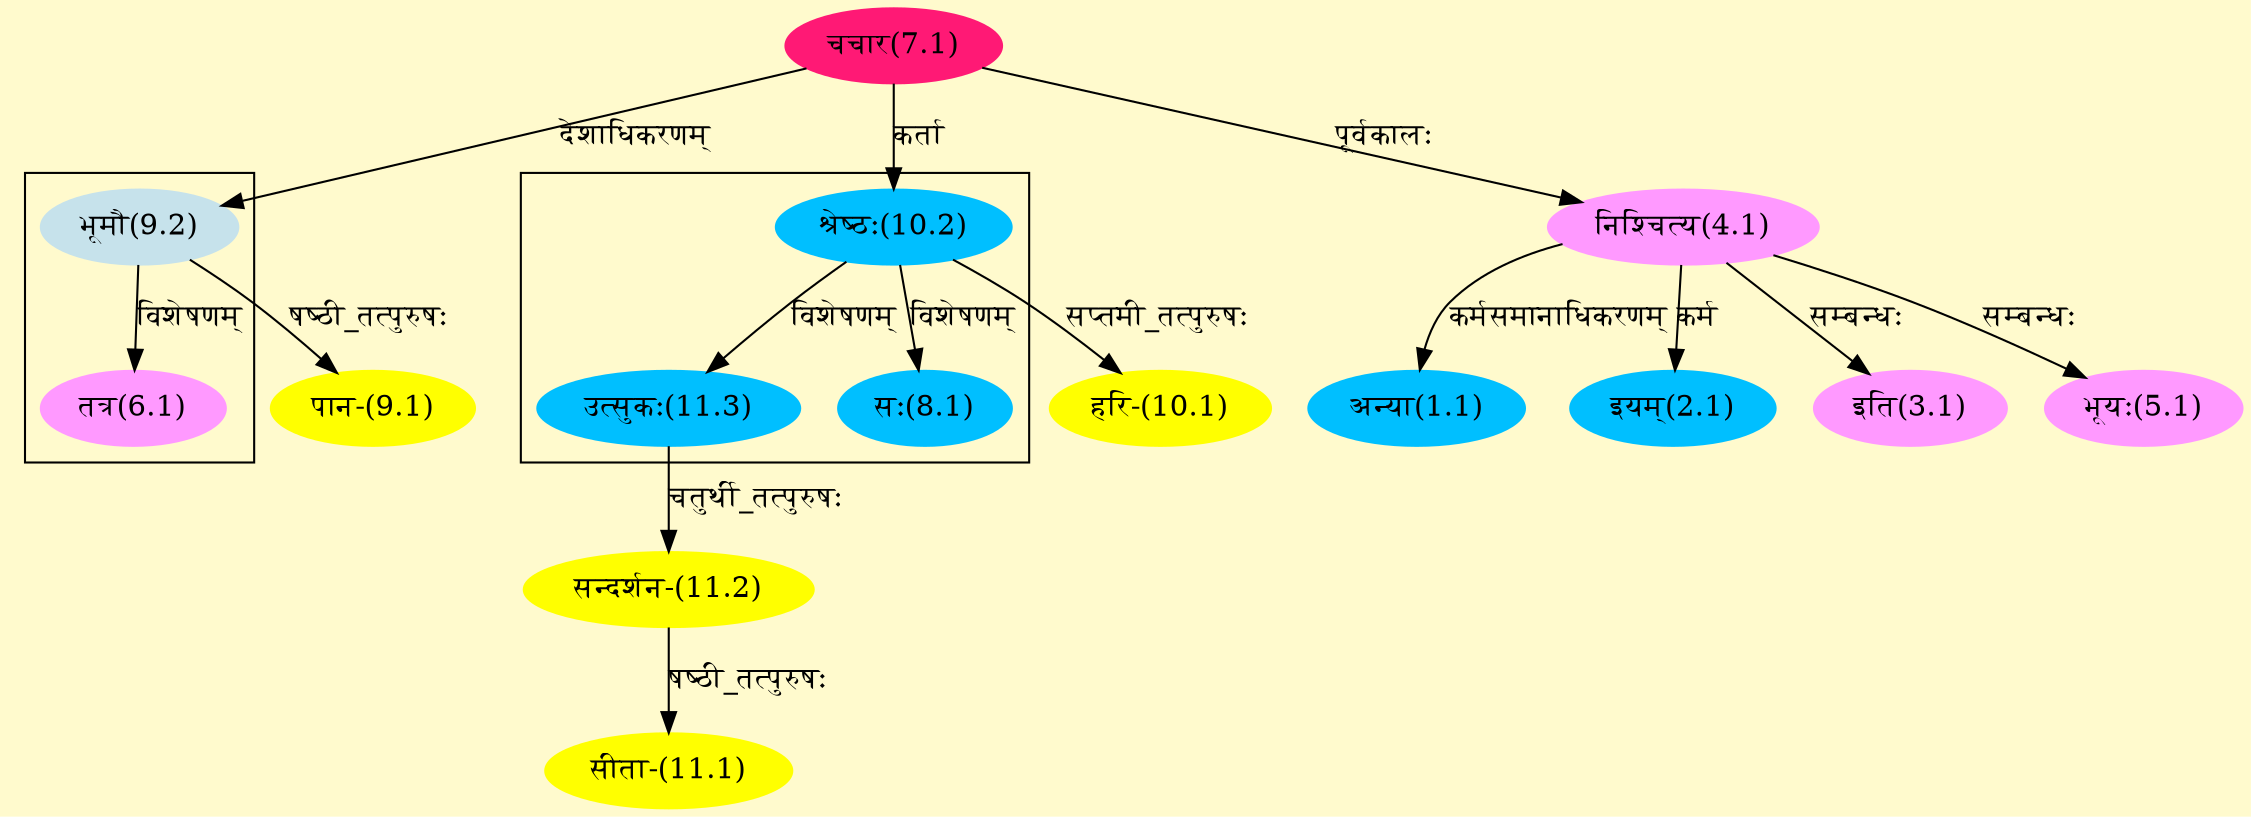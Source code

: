 digraph G{
rankdir=BT;
 compound=true;
 bgcolor="lemonchiffon1";

subgraph cluster_1{
Node6_1 [style=filled, color="#FF99FF" label = "तत्र(6.1)"]
Node9_2 [style=filled, color="#C6E2EB" label = "भूमौ(9.2)"]

}

subgraph cluster_2{
Node8_1 [style=filled, color="#00BFFF" label = "सः(8.1)"]
Node10_2 [style=filled, color="#00BFFF" label = "श्रेष्ठः(10.2)"]
Node11_3 [style=filled, color="#00BFFF" label = "उत्सुकः(11.3)"]

}
Node1_1 [style=filled, color="#00BFFF" label = "अन्या(1.1)"]
Node4_1 [style=filled, color="#FF99FF" label = "निश्चित्य(4.1)"]
Node2_1 [style=filled, color="#00BFFF" label = "इयम्(2.1)"]
Node3_1 [style=filled, color="#FF99FF" label = "इति(3.1)"]
Node7_1 [style=filled, color="#FF1975" label = "चचार(7.1)"]
Node5_1 [style=filled, color="#FF99FF" label = "भूयः(5.1)"]
Node [style=filled, color="" label = "()"]
Node9_1 [style=filled, color="#FFFF00" label = "पान-(9.1)"]
Node9_2 [style=filled, color="#C6E2EB" label = "भूमौ(9.2)"]
Node10_1 [style=filled, color="#FFFF00" label = "हरि-(10.1)"]
Node10_2 [style=filled, color="#00BFFF" label = "श्रेष्ठः(10.2)"]
Node11_1 [style=filled, color="#FFFF00" label = "सीता-(11.1)"]
Node11_2 [style=filled, color="#FFFF00" label = "सन्दर्शन-(11.2)"]
Node11_3 [style=filled, color="#00BFFF" label = "उत्सुकः(11.3)"]
/* Start of Relations section */

Node1_1 -> Node4_1 [  label="कर्मसमानाधिकरणम्"  dir="back" ]
Node2_1 -> Node4_1 [  label="कर्म"  dir="back" ]
Node3_1 -> Node4_1 [  label="सम्बन्धः"  dir="back" ]
Node4_1 -> Node7_1 [  label="पूर्वकालः"  dir="back" ]
Node5_1 -> Node4_1 [  label="सम्बन्धः"  dir="back" ]
Node6_1 -> Node9_2 [  label="विशेषणम्"  dir="back" ]
Node8_1 -> Node10_2 [  label="विशेषणम्"  dir="back" ]
Node9_1 -> Node9_2 [  label="षष्ठी_तत्पुरुषः"  dir="back" ]
Node9_2 -> Node7_1 [  label="देशाधिकरणम्"  dir="back" ]
Node10_1 -> Node10_2 [  label="सप्तमी_तत्पुरुषः"  dir="back" ]
Node10_2 -> Node7_1 [  label="कर्ता"  dir="back" ]
Node11_1 -> Node11_2 [  label="षष्ठी_तत्पुरुषः"  dir="back" ]
Node11_2 -> Node11_3 [  label="चतुर्थी_तत्पुरुषः"  dir="back" ]
Node11_3 -> Node10_2 [  label="विशेषणम्"  dir="back" ]
}
